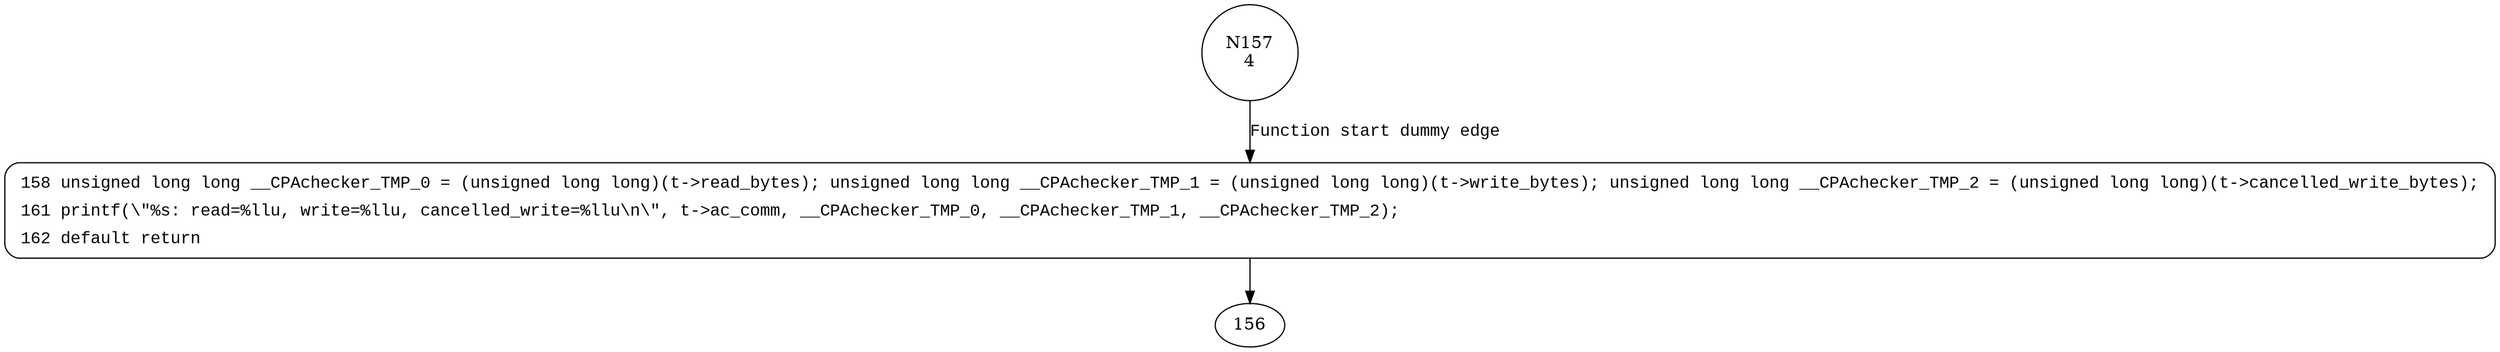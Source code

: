 digraph print_ioacct {
157 [shape="circle" label="N157\n4"]
158 [shape="circle" label="N158\n3"]
158 [style="filled,bold" penwidth="1" fillcolor="white" fontname="Courier New" shape="Mrecord" label=<<table border="0" cellborder="0" cellpadding="3" bgcolor="white"><tr><td align="right">158</td><td align="left">unsigned long long __CPAchecker_TMP_0 = (unsigned long long)(t-&gt;read_bytes); unsigned long long __CPAchecker_TMP_1 = (unsigned long long)(t-&gt;write_bytes); unsigned long long __CPAchecker_TMP_2 = (unsigned long long)(t-&gt;cancelled_write_bytes);</td></tr><tr><td align="right">161</td><td align="left">printf(\"%s: read=%llu, write=%llu, cancelled_write=%llu\n\", t-&gt;ac_comm, __CPAchecker_TMP_0, __CPAchecker_TMP_1, __CPAchecker_TMP_2);</td></tr><tr><td align="right">162</td><td align="left">default return</td></tr></table>>]
158 -> 156[label=""]
157 -> 158 [label="Function start dummy edge" fontname="Courier New"]
}